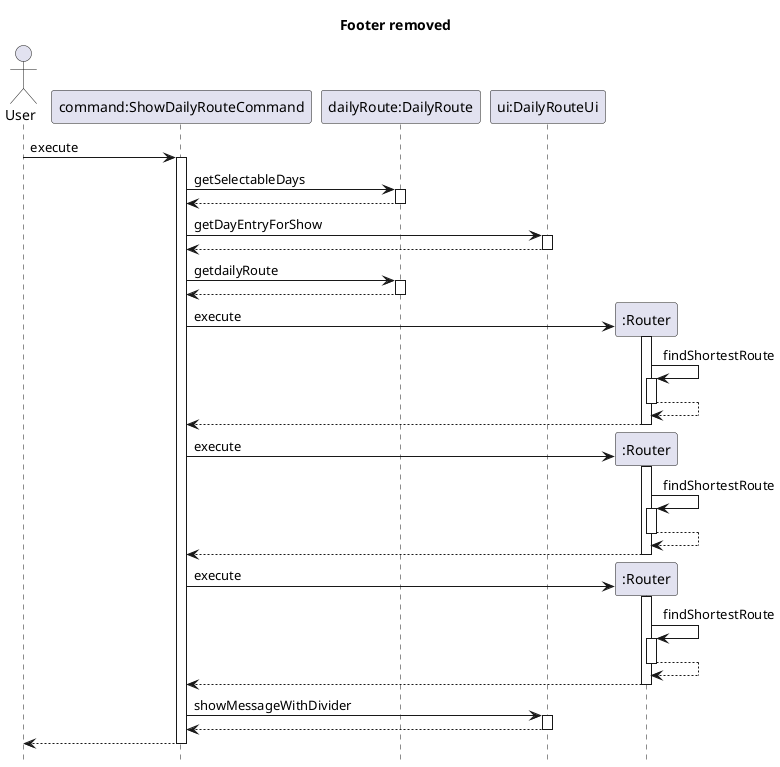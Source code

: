 @startuml
hide footbox
title Footer removed
actor User
User -> "command:ShowDailyRouteCommand" : execute
activate "command:ShowDailyRouteCommand"
"command:ShowDailyRouteCommand" -> "dailyRoute:DailyRoute" : getSelectableDays
activate "dailyRoute:DailyRoute"
return
deactivate "dailyRoute:DailyRoute"
"command:ShowDailyRouteCommand" -> "ui:DailyRouteUi" : getDayEntryForShow
activate "ui:DailyRouteUi"
return
deactivate "ui:DailyRouteUi"
"command:ShowDailyRouteCommand" -> "dailyRoute:DailyRoute" : getdailyRoute
activate "dailyRoute:DailyRoute"
return
deactivate "dailyRoute:DailyRoute"

create ":Router"
"command:ShowDailyRouteCommand" -> ":Router" : execute
activate ":Router"
":Router" -> ":Router" : findShortestRoute
activate ":Router"
return
return

create ":Router"
"command:ShowDailyRouteCommand" -> ":Router" : execute
activate ":Router"
":Router" -> ":Router" : findShortestRoute
activate ":Router"
return
return
create ":Router"
"command:ShowDailyRouteCommand" -> ":Router" : execute
activate ":Router"
":Router" -> ":Router" : findShortestRoute
activate ":Router"
return
return

"command:ShowDailyRouteCommand" -> "ui:DailyRouteUi": showMessageWithDivider
activate "ui:DailyRouteUi"
return
deactivate "ui:DailyRouteUi"
"command:ShowDailyRouteCommand" --> User
deactivate "command:ShowDailyRouteCommand"
@enduml